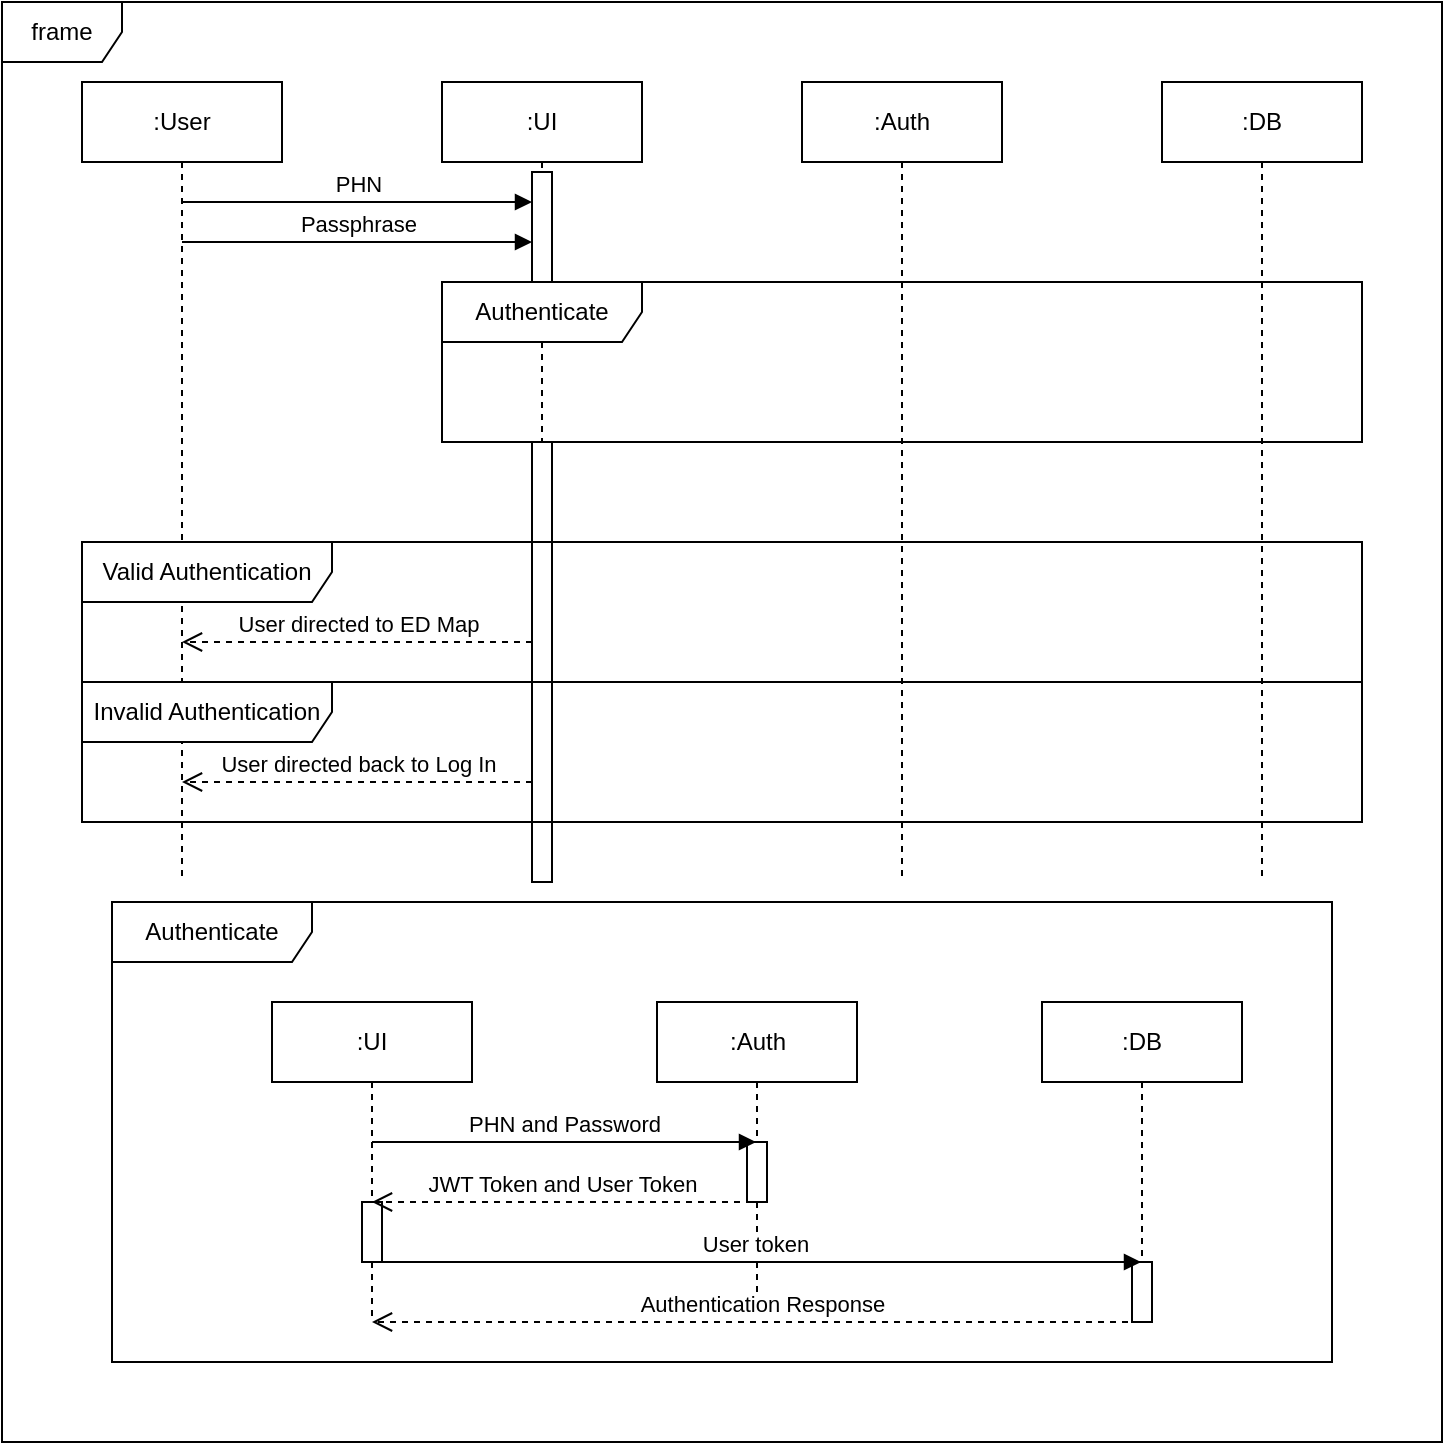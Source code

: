 <mxfile version="22.0.4" type="github">
  <diagram name="Page-1" id="2YBvvXClWsGukQMizWep">
    <mxGraphModel dx="954" dy="614" grid="1" gridSize="10" guides="1" tooltips="1" connect="1" arrows="1" fold="1" page="1" pageScale="1" pageWidth="850" pageHeight="1100" math="0" shadow="0">
      <root>
        <mxCell id="0" />
        <mxCell id="1" parent="0" />
        <mxCell id="aM9ryv3xv72pqoxQDRHE-1" value="&lt;div&gt;:User&lt;/div&gt;" style="shape=umlLifeline;perimeter=lifelinePerimeter;whiteSpace=wrap;html=1;container=0;dropTarget=0;collapsible=0;recursiveResize=0;outlineConnect=0;portConstraint=eastwest;newEdgeStyle={&quot;edgeStyle&quot;:&quot;elbowEdgeStyle&quot;,&quot;elbow&quot;:&quot;vertical&quot;,&quot;curved&quot;:0,&quot;rounded&quot;:0};" parent="1" vertex="1">
          <mxGeometry x="40" y="40" width="100" height="400" as="geometry" />
        </mxCell>
        <mxCell id="aM9ryv3xv72pqoxQDRHE-5" value=":UI" style="shape=umlLifeline;perimeter=lifelinePerimeter;whiteSpace=wrap;html=1;container=0;dropTarget=0;collapsible=0;recursiveResize=0;outlineConnect=0;portConstraint=eastwest;newEdgeStyle={&quot;edgeStyle&quot;:&quot;elbowEdgeStyle&quot;,&quot;elbow&quot;:&quot;vertical&quot;,&quot;curved&quot;:0,&quot;rounded&quot;:0};" parent="1" vertex="1">
          <mxGeometry x="220" y="40" width="100" height="400" as="geometry" />
        </mxCell>
        <mxCell id="KsvOEjqw0wxe3_t2N8vl-27" value="" style="html=1;points=[];perimeter=orthogonalPerimeter;outlineConnect=0;targetShapes=umlLifeline;portConstraint=eastwest;newEdgeStyle={&quot;edgeStyle&quot;:&quot;elbowEdgeStyle&quot;,&quot;elbow&quot;:&quot;vertical&quot;,&quot;curved&quot;:0,&quot;rounded&quot;:0};" vertex="1" parent="aM9ryv3xv72pqoxQDRHE-5">
          <mxGeometry x="45" y="45" width="10" height="55" as="geometry" />
        </mxCell>
        <mxCell id="KsvOEjqw0wxe3_t2N8vl-29" value="" style="html=1;points=[];perimeter=orthogonalPerimeter;outlineConnect=0;targetShapes=umlLifeline;portConstraint=eastwest;newEdgeStyle={&quot;edgeStyle&quot;:&quot;elbowEdgeStyle&quot;,&quot;elbow&quot;:&quot;vertical&quot;,&quot;curved&quot;:0,&quot;rounded&quot;:0};" vertex="1" parent="aM9ryv3xv72pqoxQDRHE-5">
          <mxGeometry x="45" y="180" width="10" height="220" as="geometry" />
        </mxCell>
        <mxCell id="aM9ryv3xv72pqoxQDRHE-7" value="&lt;div&gt;PHN&lt;/div&gt;" style="html=1;verticalAlign=bottom;endArrow=block;edgeStyle=elbowEdgeStyle;elbow=vertical;curved=0;rounded=0;" parent="1" target="KsvOEjqw0wxe3_t2N8vl-27" edge="1">
          <mxGeometry x="0.003" relative="1" as="geometry">
            <mxPoint x="90" y="100" as="sourcePoint" />
            <Array as="points">
              <mxPoint x="180" y="100" />
            </Array>
            <mxPoint x="260" y="100" as="targetPoint" />
            <mxPoint as="offset" />
          </mxGeometry>
        </mxCell>
        <mxCell id="KsvOEjqw0wxe3_t2N8vl-1" value=":Auth" style="shape=umlLifeline;perimeter=lifelinePerimeter;whiteSpace=wrap;html=1;container=0;dropTarget=0;collapsible=0;recursiveResize=0;outlineConnect=0;portConstraint=eastwest;newEdgeStyle={&quot;edgeStyle&quot;:&quot;elbowEdgeStyle&quot;,&quot;elbow&quot;:&quot;vertical&quot;,&quot;curved&quot;:0,&quot;rounded&quot;:0};" vertex="1" parent="1">
          <mxGeometry x="400" y="40" width="100" height="400" as="geometry" />
        </mxCell>
        <mxCell id="KsvOEjqw0wxe3_t2N8vl-3" value=":DB" style="shape=umlLifeline;perimeter=lifelinePerimeter;whiteSpace=wrap;html=1;container=0;dropTarget=0;collapsible=0;recursiveResize=0;outlineConnect=0;portConstraint=eastwest;newEdgeStyle={&quot;edgeStyle&quot;:&quot;elbowEdgeStyle&quot;,&quot;elbow&quot;:&quot;vertical&quot;,&quot;curved&quot;:0,&quot;rounded&quot;:0};" vertex="1" parent="1">
          <mxGeometry x="580" y="40" width="100" height="400" as="geometry" />
        </mxCell>
        <mxCell id="KsvOEjqw0wxe3_t2N8vl-9" value="Passphrase" style="html=1;verticalAlign=bottom;endArrow=block;edgeStyle=elbowEdgeStyle;elbow=vertical;curved=0;rounded=0;" edge="1" parent="1" source="aM9ryv3xv72pqoxQDRHE-1" target="KsvOEjqw0wxe3_t2N8vl-27">
          <mxGeometry x="0.003" relative="1" as="geometry">
            <mxPoint x="275" as="sourcePoint" />
            <Array as="points">
              <mxPoint x="180" y="120" />
            </Array>
            <mxPoint x="260" y="120" as="targetPoint" />
            <mxPoint as="offset" />
          </mxGeometry>
        </mxCell>
        <mxCell id="KsvOEjqw0wxe3_t2N8vl-10" value="Authenticate" style="shape=umlFrame;whiteSpace=wrap;html=1;pointerEvents=0;width=100;height=30;" vertex="1" parent="1">
          <mxGeometry x="55" y="450" width="610" height="230" as="geometry" />
        </mxCell>
        <mxCell id="KsvOEjqw0wxe3_t2N8vl-11" value=":UI" style="shape=umlLifeline;perimeter=lifelinePerimeter;whiteSpace=wrap;html=1;container=0;dropTarget=0;collapsible=0;recursiveResize=0;outlineConnect=0;portConstraint=eastwest;newEdgeStyle={&quot;edgeStyle&quot;:&quot;elbowEdgeStyle&quot;,&quot;elbow&quot;:&quot;vertical&quot;,&quot;curved&quot;:0,&quot;rounded&quot;:0};" vertex="1" parent="1">
          <mxGeometry x="135" y="500" width="100" height="160" as="geometry" />
        </mxCell>
        <mxCell id="KsvOEjqw0wxe3_t2N8vl-12" value="" style="html=1;points=[[0,0,0,0,5],[0,1,0,0,-5],[1,0,0,0,5],[1,1,0,0,-5]];perimeter=orthogonalPerimeter;outlineConnect=0;targetShapes=umlLifeline;portConstraint=eastwest;newEdgeStyle={&quot;curved&quot;:0,&quot;rounded&quot;:0};" vertex="1" parent="KsvOEjqw0wxe3_t2N8vl-11">
          <mxGeometry x="45" y="100" width="10" height="30" as="geometry" />
        </mxCell>
        <mxCell id="KsvOEjqw0wxe3_t2N8vl-13" value=":Auth" style="shape=umlLifeline;perimeter=lifelinePerimeter;whiteSpace=wrap;html=1;container=0;dropTarget=0;collapsible=0;recursiveResize=0;outlineConnect=0;portConstraint=eastwest;newEdgeStyle={&quot;edgeStyle&quot;:&quot;elbowEdgeStyle&quot;,&quot;elbow&quot;:&quot;vertical&quot;,&quot;curved&quot;:0,&quot;rounded&quot;:0};" vertex="1" parent="1">
          <mxGeometry x="327.5" y="500" width="100" height="150" as="geometry" />
        </mxCell>
        <mxCell id="KsvOEjqw0wxe3_t2N8vl-14" value="" style="html=1;points=[[0,0,0,0,5],[0,1,0,0,-5],[1,0,0,0,5],[1,1,0,0,-5]];perimeter=orthogonalPerimeter;outlineConnect=0;targetShapes=umlLifeline;portConstraint=eastwest;newEdgeStyle={&quot;curved&quot;:0,&quot;rounded&quot;:0};" vertex="1" parent="KsvOEjqw0wxe3_t2N8vl-13">
          <mxGeometry x="45" y="70" width="10" height="30" as="geometry" />
        </mxCell>
        <mxCell id="KsvOEjqw0wxe3_t2N8vl-15" value=":DB" style="shape=umlLifeline;perimeter=lifelinePerimeter;whiteSpace=wrap;html=1;container=0;dropTarget=0;collapsible=0;recursiveResize=0;outlineConnect=0;portConstraint=eastwest;newEdgeStyle={&quot;edgeStyle&quot;:&quot;elbowEdgeStyle&quot;,&quot;elbow&quot;:&quot;vertical&quot;,&quot;curved&quot;:0,&quot;rounded&quot;:0};" vertex="1" parent="1">
          <mxGeometry x="520" y="500" width="100" height="160" as="geometry" />
        </mxCell>
        <mxCell id="KsvOEjqw0wxe3_t2N8vl-16" value="" style="html=1;points=[[0,0,0,0,5],[0,1,0,0,-5],[1,0,0,0,5],[1,1,0,0,-5]];perimeter=orthogonalPerimeter;outlineConnect=0;targetShapes=umlLifeline;portConstraint=eastwest;newEdgeStyle={&quot;curved&quot;:0,&quot;rounded&quot;:0};" vertex="1" parent="KsvOEjqw0wxe3_t2N8vl-15">
          <mxGeometry x="45" y="130" width="10" height="30" as="geometry" />
        </mxCell>
        <mxCell id="KsvOEjqw0wxe3_t2N8vl-17" value="PHN and Password" style="html=1;verticalAlign=bottom;endArrow=block;curved=0;rounded=0;" edge="1" parent="1" target="KsvOEjqw0wxe3_t2N8vl-13">
          <mxGeometry width="80" relative="1" as="geometry">
            <mxPoint x="185" y="570" as="sourcePoint" />
            <mxPoint x="265" y="570" as="targetPoint" />
          </mxGeometry>
        </mxCell>
        <mxCell id="KsvOEjqw0wxe3_t2N8vl-18" value="JWT Token and User Token" style="html=1;verticalAlign=bottom;endArrow=open;dashed=1;endSize=8;curved=0;rounded=0;" edge="1" parent="1" target="KsvOEjqw0wxe3_t2N8vl-11">
          <mxGeometry relative="1" as="geometry">
            <mxPoint x="375" y="600" as="sourcePoint" />
            <mxPoint x="295" y="600" as="targetPoint" />
          </mxGeometry>
        </mxCell>
        <mxCell id="KsvOEjqw0wxe3_t2N8vl-19" value="User token&amp;nbsp;" style="html=1;verticalAlign=bottom;endArrow=block;curved=0;rounded=0;" edge="1" parent="1" target="KsvOEjqw0wxe3_t2N8vl-15">
          <mxGeometry width="80" relative="1" as="geometry">
            <mxPoint x="185" y="630" as="sourcePoint" />
            <mxPoint x="265" y="630" as="targetPoint" />
          </mxGeometry>
        </mxCell>
        <mxCell id="KsvOEjqw0wxe3_t2N8vl-20" value="Authentication Response" style="html=1;verticalAlign=bottom;endArrow=open;dashed=1;endSize=8;curved=0;rounded=0;" edge="1" parent="1" target="KsvOEjqw0wxe3_t2N8vl-11">
          <mxGeometry relative="1" as="geometry">
            <mxPoint x="575" y="660" as="sourcePoint" />
            <mxPoint x="495" y="660" as="targetPoint" />
          </mxGeometry>
        </mxCell>
        <mxCell id="KsvOEjqw0wxe3_t2N8vl-21" value="Valid Authentication" style="shape=umlFrame;whiteSpace=wrap;html=1;pointerEvents=0;width=125;height=30;" vertex="1" parent="1">
          <mxGeometry x="40" y="270" width="640" height="70" as="geometry" />
        </mxCell>
        <mxCell id="KsvOEjqw0wxe3_t2N8vl-22" value="Invalid Authentication" style="shape=umlFrame;whiteSpace=wrap;html=1;pointerEvents=0;width=125;height=30;" vertex="1" parent="1">
          <mxGeometry x="40" y="340" width="640" height="70" as="geometry" />
        </mxCell>
        <mxCell id="KsvOEjqw0wxe3_t2N8vl-25" value="Authenticate" style="shape=umlFrame;whiteSpace=wrap;html=1;pointerEvents=0;width=100;height=30;" vertex="1" parent="1">
          <mxGeometry x="220" y="140" width="460" height="80" as="geometry" />
        </mxCell>
        <mxCell id="KsvOEjqw0wxe3_t2N8vl-30" value="User directed to ED Map" style="html=1;verticalAlign=bottom;endArrow=open;dashed=1;endSize=8;edgeStyle=elbowEdgeStyle;elbow=vertical;curved=0;rounded=0;" edge="1" parent="1" source="KsvOEjqw0wxe3_t2N8vl-29">
          <mxGeometry relative="1" as="geometry">
            <mxPoint x="90" y="320" as="targetPoint" />
            <Array as="points">
              <mxPoint x="185" y="320" />
            </Array>
            <mxPoint x="260" y="320" as="sourcePoint" />
          </mxGeometry>
        </mxCell>
        <mxCell id="KsvOEjqw0wxe3_t2N8vl-31" value="User directed back to Log In" style="html=1;verticalAlign=bottom;endArrow=open;dashed=1;endSize=8;edgeStyle=elbowEdgeStyle;elbow=horizontal;curved=0;rounded=0;" edge="1" parent="1" source="KsvOEjqw0wxe3_t2N8vl-29">
          <mxGeometry relative="1" as="geometry">
            <mxPoint x="90" y="390" as="targetPoint" />
            <Array as="points">
              <mxPoint x="185" y="390" />
            </Array>
            <mxPoint x="260" y="390" as="sourcePoint" />
          </mxGeometry>
        </mxCell>
        <mxCell id="KsvOEjqw0wxe3_t2N8vl-35" value="frame" style="shape=umlFrame;whiteSpace=wrap;html=1;pointerEvents=0;" vertex="1" parent="1">
          <mxGeometry width="720" height="720" as="geometry" />
        </mxCell>
      </root>
    </mxGraphModel>
  </diagram>
</mxfile>
